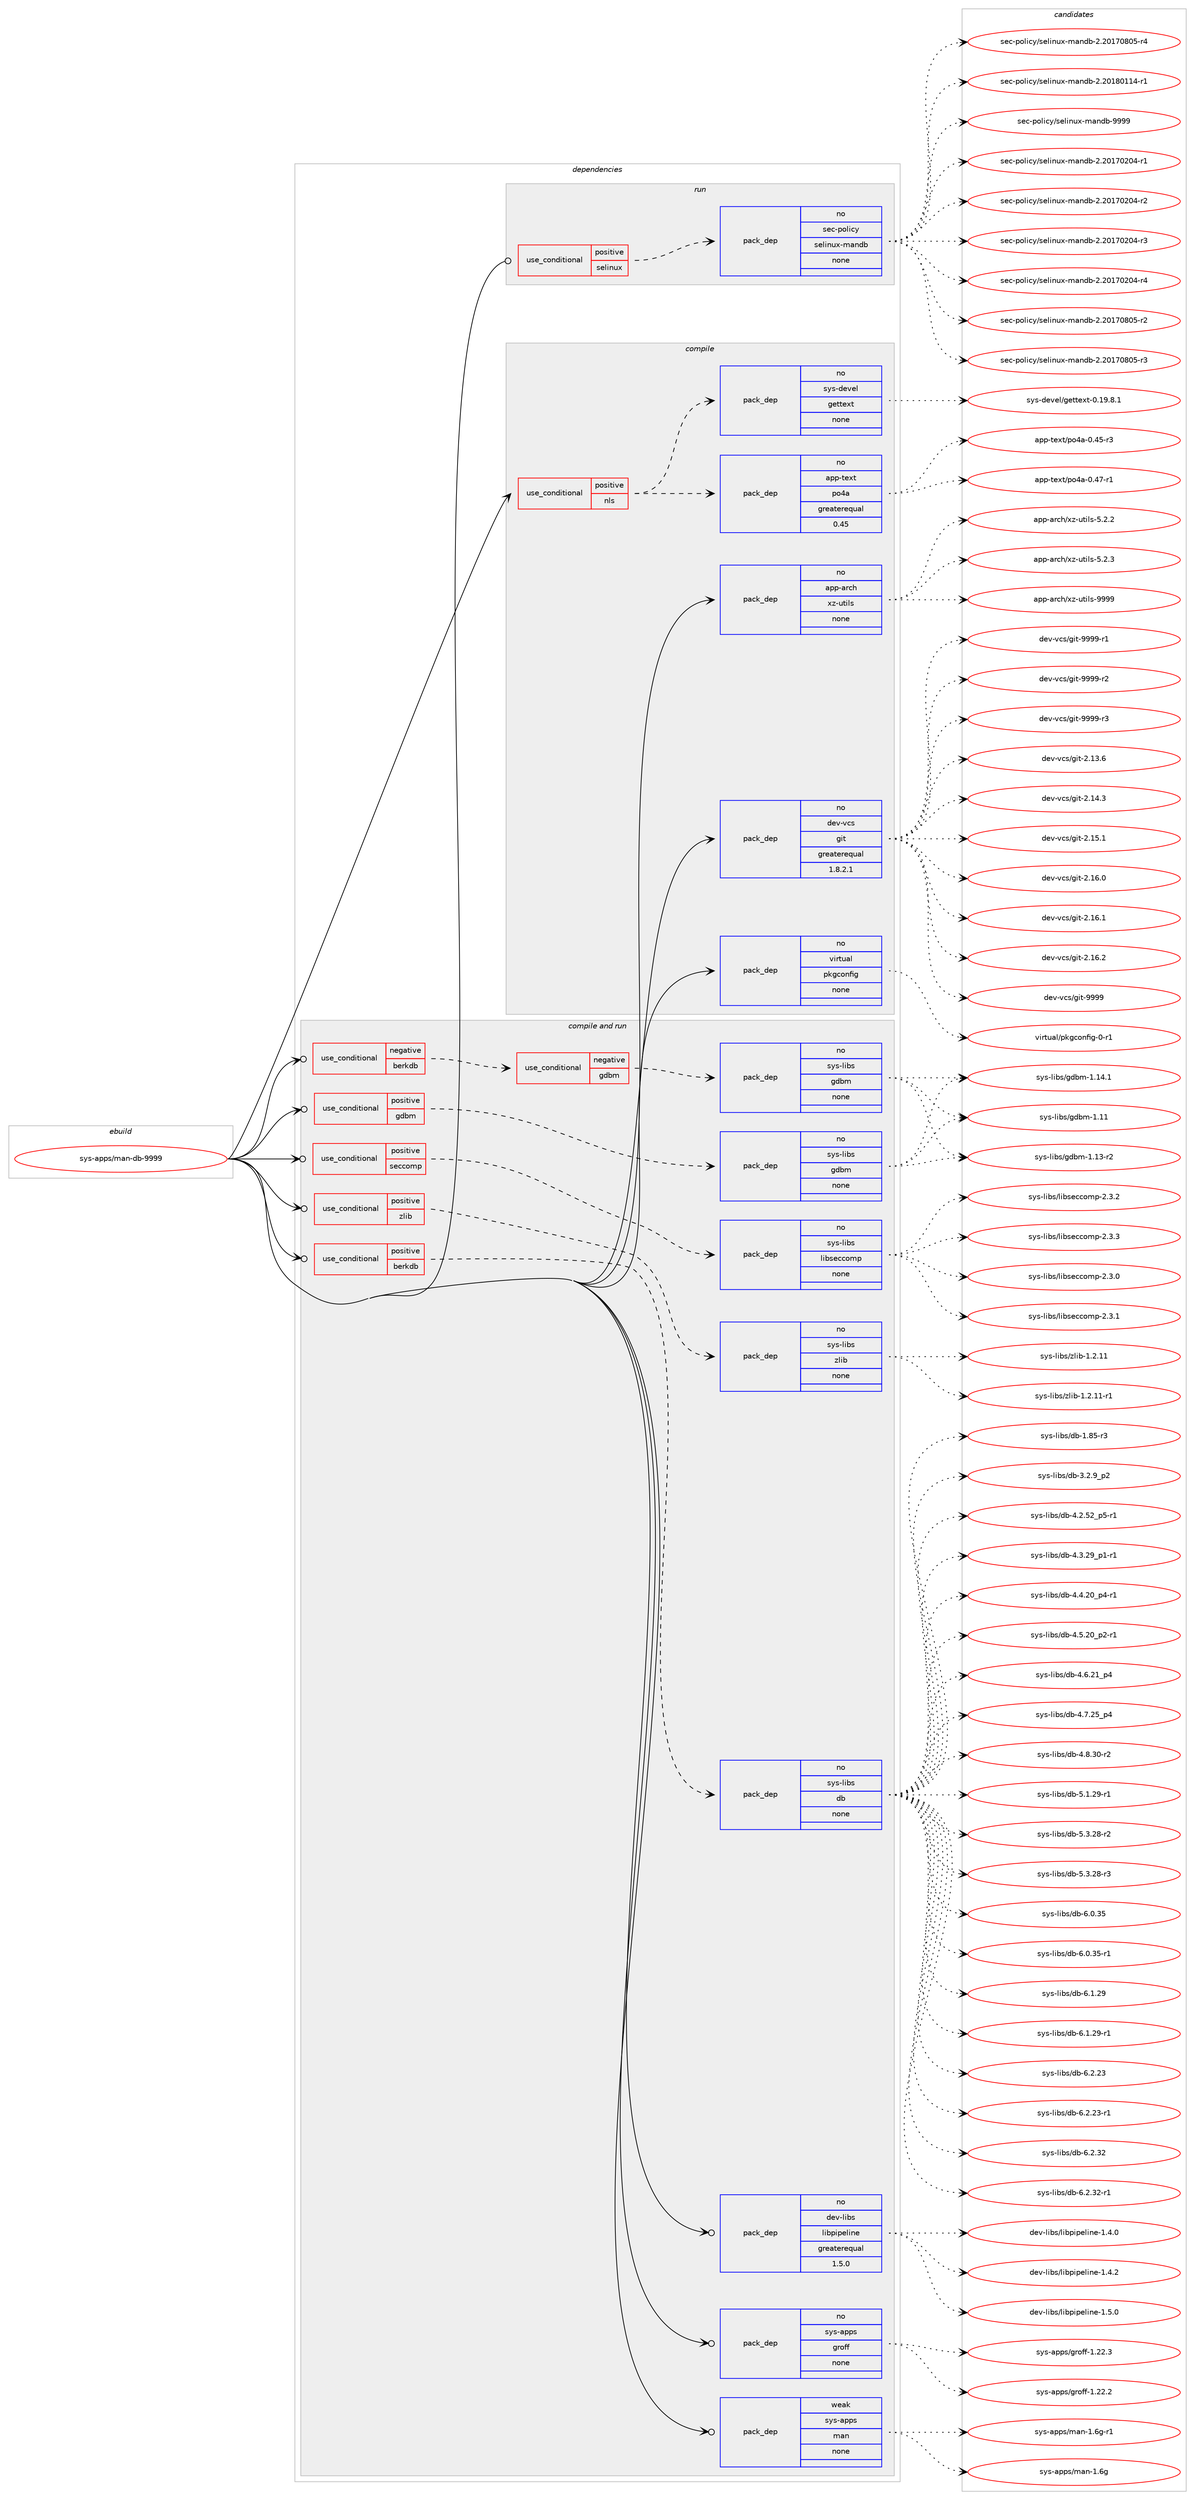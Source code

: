digraph prolog {

# *************
# Graph options
# *************

newrank=true;
concentrate=true;
compound=true;
graph [rankdir=LR,fontname=Helvetica,fontsize=10,ranksep=1.5];#, ranksep=2.5, nodesep=0.2];
edge  [arrowhead=vee];
node  [fontname=Helvetica,fontsize=10];

# **********
# The ebuild
# **********

subgraph cluster_leftcol {
color=gray;
rank=same;
label=<<i>ebuild</i>>;
id [label="sys-apps/man-db-9999", color=red, width=4, href="../sys-apps/man-db-9999.svg"];
}

# ****************
# The dependencies
# ****************

subgraph cluster_midcol {
color=gray;
label=<<i>dependencies</i>>;
subgraph cluster_compile {
fillcolor="#eeeeee";
style=filled;
label=<<i>compile</i>>;
subgraph cond389 {
dependency5346 [label=<<TABLE BORDER="0" CELLBORDER="1" CELLSPACING="0" CELLPADDING="4"><TR><TD ROWSPAN="3" CELLPADDING="10">use_conditional</TD></TR><TR><TD>positive</TD></TR><TR><TD>nls</TD></TR></TABLE>>, shape=none, color=red];
subgraph pack4952 {
dependency5347 [label=<<TABLE BORDER="0" CELLBORDER="1" CELLSPACING="0" CELLPADDING="4" WIDTH="220"><TR><TD ROWSPAN="6" CELLPADDING="30">pack_dep</TD></TR><TR><TD WIDTH="110">no</TD></TR><TR><TD>app-text</TD></TR><TR><TD>po4a</TD></TR><TR><TD>greaterequal</TD></TR><TR><TD>0.45</TD></TR></TABLE>>, shape=none, color=blue];
}
dependency5346:e -> dependency5347:w [weight=20,style="dashed",arrowhead="vee"];
subgraph pack4953 {
dependency5348 [label=<<TABLE BORDER="0" CELLBORDER="1" CELLSPACING="0" CELLPADDING="4" WIDTH="220"><TR><TD ROWSPAN="6" CELLPADDING="30">pack_dep</TD></TR><TR><TD WIDTH="110">no</TD></TR><TR><TD>sys-devel</TD></TR><TR><TD>gettext</TD></TR><TR><TD>none</TD></TR><TR><TD></TD></TR></TABLE>>, shape=none, color=blue];
}
dependency5346:e -> dependency5348:w [weight=20,style="dashed",arrowhead="vee"];
}
id:e -> dependency5346:w [weight=20,style="solid",arrowhead="vee"];
subgraph pack4954 {
dependency5349 [label=<<TABLE BORDER="0" CELLBORDER="1" CELLSPACING="0" CELLPADDING="4" WIDTH="220"><TR><TD ROWSPAN="6" CELLPADDING="30">pack_dep</TD></TR><TR><TD WIDTH="110">no</TD></TR><TR><TD>app-arch</TD></TR><TR><TD>xz-utils</TD></TR><TR><TD>none</TD></TR><TR><TD></TD></TR></TABLE>>, shape=none, color=blue];
}
id:e -> dependency5349:w [weight=20,style="solid",arrowhead="vee"];
subgraph pack4955 {
dependency5350 [label=<<TABLE BORDER="0" CELLBORDER="1" CELLSPACING="0" CELLPADDING="4" WIDTH="220"><TR><TD ROWSPAN="6" CELLPADDING="30">pack_dep</TD></TR><TR><TD WIDTH="110">no</TD></TR><TR><TD>dev-vcs</TD></TR><TR><TD>git</TD></TR><TR><TD>greaterequal</TD></TR><TR><TD>1.8.2.1</TD></TR></TABLE>>, shape=none, color=blue];
}
id:e -> dependency5350:w [weight=20,style="solid",arrowhead="vee"];
subgraph pack4956 {
dependency5351 [label=<<TABLE BORDER="0" CELLBORDER="1" CELLSPACING="0" CELLPADDING="4" WIDTH="220"><TR><TD ROWSPAN="6" CELLPADDING="30">pack_dep</TD></TR><TR><TD WIDTH="110">no</TD></TR><TR><TD>virtual</TD></TR><TR><TD>pkgconfig</TD></TR><TR><TD>none</TD></TR><TR><TD></TD></TR></TABLE>>, shape=none, color=blue];
}
id:e -> dependency5351:w [weight=20,style="solid",arrowhead="vee"];
}
subgraph cluster_compileandrun {
fillcolor="#eeeeee";
style=filled;
label=<<i>compile and run</i>>;
subgraph cond390 {
dependency5352 [label=<<TABLE BORDER="0" CELLBORDER="1" CELLSPACING="0" CELLPADDING="4"><TR><TD ROWSPAN="3" CELLPADDING="10">use_conditional</TD></TR><TR><TD>negative</TD></TR><TR><TD>berkdb</TD></TR></TABLE>>, shape=none, color=red];
subgraph cond391 {
dependency5353 [label=<<TABLE BORDER="0" CELLBORDER="1" CELLSPACING="0" CELLPADDING="4"><TR><TD ROWSPAN="3" CELLPADDING="10">use_conditional</TD></TR><TR><TD>negative</TD></TR><TR><TD>gdbm</TD></TR></TABLE>>, shape=none, color=red];
subgraph pack4957 {
dependency5354 [label=<<TABLE BORDER="0" CELLBORDER="1" CELLSPACING="0" CELLPADDING="4" WIDTH="220"><TR><TD ROWSPAN="6" CELLPADDING="30">pack_dep</TD></TR><TR><TD WIDTH="110">no</TD></TR><TR><TD>sys-libs</TD></TR><TR><TD>gdbm</TD></TR><TR><TD>none</TD></TR><TR><TD></TD></TR></TABLE>>, shape=none, color=blue];
}
dependency5353:e -> dependency5354:w [weight=20,style="dashed",arrowhead="vee"];
}
dependency5352:e -> dependency5353:w [weight=20,style="dashed",arrowhead="vee"];
}
id:e -> dependency5352:w [weight=20,style="solid",arrowhead="odotvee"];
subgraph cond392 {
dependency5355 [label=<<TABLE BORDER="0" CELLBORDER="1" CELLSPACING="0" CELLPADDING="4"><TR><TD ROWSPAN="3" CELLPADDING="10">use_conditional</TD></TR><TR><TD>positive</TD></TR><TR><TD>berkdb</TD></TR></TABLE>>, shape=none, color=red];
subgraph pack4958 {
dependency5356 [label=<<TABLE BORDER="0" CELLBORDER="1" CELLSPACING="0" CELLPADDING="4" WIDTH="220"><TR><TD ROWSPAN="6" CELLPADDING="30">pack_dep</TD></TR><TR><TD WIDTH="110">no</TD></TR><TR><TD>sys-libs</TD></TR><TR><TD>db</TD></TR><TR><TD>none</TD></TR><TR><TD></TD></TR></TABLE>>, shape=none, color=blue];
}
dependency5355:e -> dependency5356:w [weight=20,style="dashed",arrowhead="vee"];
}
id:e -> dependency5355:w [weight=20,style="solid",arrowhead="odotvee"];
subgraph cond393 {
dependency5357 [label=<<TABLE BORDER="0" CELLBORDER="1" CELLSPACING="0" CELLPADDING="4"><TR><TD ROWSPAN="3" CELLPADDING="10">use_conditional</TD></TR><TR><TD>positive</TD></TR><TR><TD>gdbm</TD></TR></TABLE>>, shape=none, color=red];
subgraph pack4959 {
dependency5358 [label=<<TABLE BORDER="0" CELLBORDER="1" CELLSPACING="0" CELLPADDING="4" WIDTH="220"><TR><TD ROWSPAN="6" CELLPADDING="30">pack_dep</TD></TR><TR><TD WIDTH="110">no</TD></TR><TR><TD>sys-libs</TD></TR><TR><TD>gdbm</TD></TR><TR><TD>none</TD></TR><TR><TD></TD></TR></TABLE>>, shape=none, color=blue];
}
dependency5357:e -> dependency5358:w [weight=20,style="dashed",arrowhead="vee"];
}
id:e -> dependency5357:w [weight=20,style="solid",arrowhead="odotvee"];
subgraph cond394 {
dependency5359 [label=<<TABLE BORDER="0" CELLBORDER="1" CELLSPACING="0" CELLPADDING="4"><TR><TD ROWSPAN="3" CELLPADDING="10">use_conditional</TD></TR><TR><TD>positive</TD></TR><TR><TD>seccomp</TD></TR></TABLE>>, shape=none, color=red];
subgraph pack4960 {
dependency5360 [label=<<TABLE BORDER="0" CELLBORDER="1" CELLSPACING="0" CELLPADDING="4" WIDTH="220"><TR><TD ROWSPAN="6" CELLPADDING="30">pack_dep</TD></TR><TR><TD WIDTH="110">no</TD></TR><TR><TD>sys-libs</TD></TR><TR><TD>libseccomp</TD></TR><TR><TD>none</TD></TR><TR><TD></TD></TR></TABLE>>, shape=none, color=blue];
}
dependency5359:e -> dependency5360:w [weight=20,style="dashed",arrowhead="vee"];
}
id:e -> dependency5359:w [weight=20,style="solid",arrowhead="odotvee"];
subgraph cond395 {
dependency5361 [label=<<TABLE BORDER="0" CELLBORDER="1" CELLSPACING="0" CELLPADDING="4"><TR><TD ROWSPAN="3" CELLPADDING="10">use_conditional</TD></TR><TR><TD>positive</TD></TR><TR><TD>zlib</TD></TR></TABLE>>, shape=none, color=red];
subgraph pack4961 {
dependency5362 [label=<<TABLE BORDER="0" CELLBORDER="1" CELLSPACING="0" CELLPADDING="4" WIDTH="220"><TR><TD ROWSPAN="6" CELLPADDING="30">pack_dep</TD></TR><TR><TD WIDTH="110">no</TD></TR><TR><TD>sys-libs</TD></TR><TR><TD>zlib</TD></TR><TR><TD>none</TD></TR><TR><TD></TD></TR></TABLE>>, shape=none, color=blue];
}
dependency5361:e -> dependency5362:w [weight=20,style="dashed",arrowhead="vee"];
}
id:e -> dependency5361:w [weight=20,style="solid",arrowhead="odotvee"];
subgraph pack4962 {
dependency5363 [label=<<TABLE BORDER="0" CELLBORDER="1" CELLSPACING="0" CELLPADDING="4" WIDTH="220"><TR><TD ROWSPAN="6" CELLPADDING="30">pack_dep</TD></TR><TR><TD WIDTH="110">no</TD></TR><TR><TD>dev-libs</TD></TR><TR><TD>libpipeline</TD></TR><TR><TD>greaterequal</TD></TR><TR><TD>1.5.0</TD></TR></TABLE>>, shape=none, color=blue];
}
id:e -> dependency5363:w [weight=20,style="solid",arrowhead="odotvee"];
subgraph pack4963 {
dependency5364 [label=<<TABLE BORDER="0" CELLBORDER="1" CELLSPACING="0" CELLPADDING="4" WIDTH="220"><TR><TD ROWSPAN="6" CELLPADDING="30">pack_dep</TD></TR><TR><TD WIDTH="110">no</TD></TR><TR><TD>sys-apps</TD></TR><TR><TD>groff</TD></TR><TR><TD>none</TD></TR><TR><TD></TD></TR></TABLE>>, shape=none, color=blue];
}
id:e -> dependency5364:w [weight=20,style="solid",arrowhead="odotvee"];
subgraph pack4964 {
dependency5365 [label=<<TABLE BORDER="0" CELLBORDER="1" CELLSPACING="0" CELLPADDING="4" WIDTH="220"><TR><TD ROWSPAN="6" CELLPADDING="30">pack_dep</TD></TR><TR><TD WIDTH="110">weak</TD></TR><TR><TD>sys-apps</TD></TR><TR><TD>man</TD></TR><TR><TD>none</TD></TR><TR><TD></TD></TR></TABLE>>, shape=none, color=blue];
}
id:e -> dependency5365:w [weight=20,style="solid",arrowhead="odotvee"];
}
subgraph cluster_run {
fillcolor="#eeeeee";
style=filled;
label=<<i>run</i>>;
subgraph cond396 {
dependency5366 [label=<<TABLE BORDER="0" CELLBORDER="1" CELLSPACING="0" CELLPADDING="4"><TR><TD ROWSPAN="3" CELLPADDING="10">use_conditional</TD></TR><TR><TD>positive</TD></TR><TR><TD>selinux</TD></TR></TABLE>>, shape=none, color=red];
subgraph pack4965 {
dependency5367 [label=<<TABLE BORDER="0" CELLBORDER="1" CELLSPACING="0" CELLPADDING="4" WIDTH="220"><TR><TD ROWSPAN="6" CELLPADDING="30">pack_dep</TD></TR><TR><TD WIDTH="110">no</TD></TR><TR><TD>sec-policy</TD></TR><TR><TD>selinux-mandb</TD></TR><TR><TD>none</TD></TR><TR><TD></TD></TR></TABLE>>, shape=none, color=blue];
}
dependency5366:e -> dependency5367:w [weight=20,style="dashed",arrowhead="vee"];
}
id:e -> dependency5366:w [weight=20,style="solid",arrowhead="odot"];
}
}

# **************
# The candidates
# **************

subgraph cluster_choices {
rank=same;
color=gray;
label=<<i>candidates</i>>;

subgraph choice4952 {
color=black;
nodesep=1;
choice971121124511610112011647112111529745484652534511451 [label="app-text/po4a-0.45-r3", color=red, width=4,href="../app-text/po4a-0.45-r3.svg"];
choice971121124511610112011647112111529745484652554511449 [label="app-text/po4a-0.47-r1", color=red, width=4,href="../app-text/po4a-0.47-r1.svg"];
dependency5347:e -> choice971121124511610112011647112111529745484652534511451:w [style=dotted,weight="100"];
dependency5347:e -> choice971121124511610112011647112111529745484652554511449:w [style=dotted,weight="100"];
}
subgraph choice4953 {
color=black;
nodesep=1;
choice1151211154510010111810110847103101116116101120116454846495746564649 [label="sys-devel/gettext-0.19.8.1", color=red, width=4,href="../sys-devel/gettext-0.19.8.1.svg"];
dependency5348:e -> choice1151211154510010111810110847103101116116101120116454846495746564649:w [style=dotted,weight="100"];
}
subgraph choice4954 {
color=black;
nodesep=1;
choice971121124597114991044712012245117116105108115455346504650 [label="app-arch/xz-utils-5.2.2", color=red, width=4,href="../app-arch/xz-utils-5.2.2.svg"];
choice971121124597114991044712012245117116105108115455346504651 [label="app-arch/xz-utils-5.2.3", color=red, width=4,href="../app-arch/xz-utils-5.2.3.svg"];
choice9711211245971149910447120122451171161051081154557575757 [label="app-arch/xz-utils-9999", color=red, width=4,href="../app-arch/xz-utils-9999.svg"];
dependency5349:e -> choice971121124597114991044712012245117116105108115455346504650:w [style=dotted,weight="100"];
dependency5349:e -> choice971121124597114991044712012245117116105108115455346504651:w [style=dotted,weight="100"];
dependency5349:e -> choice9711211245971149910447120122451171161051081154557575757:w [style=dotted,weight="100"];
}
subgraph choice4955 {
color=black;
nodesep=1;
choice10010111845118991154710310511645504649514654 [label="dev-vcs/git-2.13.6", color=red, width=4,href="../dev-vcs/git-2.13.6.svg"];
choice10010111845118991154710310511645504649524651 [label="dev-vcs/git-2.14.3", color=red, width=4,href="../dev-vcs/git-2.14.3.svg"];
choice10010111845118991154710310511645504649534649 [label="dev-vcs/git-2.15.1", color=red, width=4,href="../dev-vcs/git-2.15.1.svg"];
choice10010111845118991154710310511645504649544648 [label="dev-vcs/git-2.16.0", color=red, width=4,href="../dev-vcs/git-2.16.0.svg"];
choice10010111845118991154710310511645504649544649 [label="dev-vcs/git-2.16.1", color=red, width=4,href="../dev-vcs/git-2.16.1.svg"];
choice10010111845118991154710310511645504649544650 [label="dev-vcs/git-2.16.2", color=red, width=4,href="../dev-vcs/git-2.16.2.svg"];
choice1001011184511899115471031051164557575757 [label="dev-vcs/git-9999", color=red, width=4,href="../dev-vcs/git-9999.svg"];
choice10010111845118991154710310511645575757574511449 [label="dev-vcs/git-9999-r1", color=red, width=4,href="../dev-vcs/git-9999-r1.svg"];
choice10010111845118991154710310511645575757574511450 [label="dev-vcs/git-9999-r2", color=red, width=4,href="../dev-vcs/git-9999-r2.svg"];
choice10010111845118991154710310511645575757574511451 [label="dev-vcs/git-9999-r3", color=red, width=4,href="../dev-vcs/git-9999-r3.svg"];
dependency5350:e -> choice10010111845118991154710310511645504649514654:w [style=dotted,weight="100"];
dependency5350:e -> choice10010111845118991154710310511645504649524651:w [style=dotted,weight="100"];
dependency5350:e -> choice10010111845118991154710310511645504649534649:w [style=dotted,weight="100"];
dependency5350:e -> choice10010111845118991154710310511645504649544648:w [style=dotted,weight="100"];
dependency5350:e -> choice10010111845118991154710310511645504649544649:w [style=dotted,weight="100"];
dependency5350:e -> choice10010111845118991154710310511645504649544650:w [style=dotted,weight="100"];
dependency5350:e -> choice1001011184511899115471031051164557575757:w [style=dotted,weight="100"];
dependency5350:e -> choice10010111845118991154710310511645575757574511449:w [style=dotted,weight="100"];
dependency5350:e -> choice10010111845118991154710310511645575757574511450:w [style=dotted,weight="100"];
dependency5350:e -> choice10010111845118991154710310511645575757574511451:w [style=dotted,weight="100"];
}
subgraph choice4956 {
color=black;
nodesep=1;
choice11810511411611797108471121071039911111010210510345484511449 [label="virtual/pkgconfig-0-r1", color=red, width=4,href="../virtual/pkgconfig-0-r1.svg"];
dependency5351:e -> choice11810511411611797108471121071039911111010210510345484511449:w [style=dotted,weight="100"];
}
subgraph choice4957 {
color=black;
nodesep=1;
choice115121115451081059811547103100981094549464949 [label="sys-libs/gdbm-1.11", color=red, width=4,href="../sys-libs/gdbm-1.11.svg"];
choice1151211154510810598115471031009810945494649514511450 [label="sys-libs/gdbm-1.13-r2", color=red, width=4,href="../sys-libs/gdbm-1.13-r2.svg"];
choice1151211154510810598115471031009810945494649524649 [label="sys-libs/gdbm-1.14.1", color=red, width=4,href="../sys-libs/gdbm-1.14.1.svg"];
dependency5354:e -> choice115121115451081059811547103100981094549464949:w [style=dotted,weight="100"];
dependency5354:e -> choice1151211154510810598115471031009810945494649514511450:w [style=dotted,weight="100"];
dependency5354:e -> choice1151211154510810598115471031009810945494649524649:w [style=dotted,weight="100"];
}
subgraph choice4958 {
color=black;
nodesep=1;
choice1151211154510810598115471009845494656534511451 [label="sys-libs/db-1.85-r3", color=red, width=4,href="../sys-libs/db-1.85-r3.svg"];
choice115121115451081059811547100984551465046579511250 [label="sys-libs/db-3.2.9_p2", color=red, width=4,href="../sys-libs/db-3.2.9_p2.svg"];
choice115121115451081059811547100984552465046535095112534511449 [label="sys-libs/db-4.2.52_p5-r1", color=red, width=4,href="../sys-libs/db-4.2.52_p5-r1.svg"];
choice115121115451081059811547100984552465146505795112494511449 [label="sys-libs/db-4.3.29_p1-r1", color=red, width=4,href="../sys-libs/db-4.3.29_p1-r1.svg"];
choice115121115451081059811547100984552465246504895112524511449 [label="sys-libs/db-4.4.20_p4-r1", color=red, width=4,href="../sys-libs/db-4.4.20_p4-r1.svg"];
choice115121115451081059811547100984552465346504895112504511449 [label="sys-libs/db-4.5.20_p2-r1", color=red, width=4,href="../sys-libs/db-4.5.20_p2-r1.svg"];
choice11512111545108105981154710098455246544650499511252 [label="sys-libs/db-4.6.21_p4", color=red, width=4,href="../sys-libs/db-4.6.21_p4.svg"];
choice11512111545108105981154710098455246554650539511252 [label="sys-libs/db-4.7.25_p4", color=red, width=4,href="../sys-libs/db-4.7.25_p4.svg"];
choice11512111545108105981154710098455246564651484511450 [label="sys-libs/db-4.8.30-r2", color=red, width=4,href="../sys-libs/db-4.8.30-r2.svg"];
choice11512111545108105981154710098455346494650574511449 [label="sys-libs/db-5.1.29-r1", color=red, width=4,href="../sys-libs/db-5.1.29-r1.svg"];
choice11512111545108105981154710098455346514650564511450 [label="sys-libs/db-5.3.28-r2", color=red, width=4,href="../sys-libs/db-5.3.28-r2.svg"];
choice11512111545108105981154710098455346514650564511451 [label="sys-libs/db-5.3.28-r3", color=red, width=4,href="../sys-libs/db-5.3.28-r3.svg"];
choice1151211154510810598115471009845544648465153 [label="sys-libs/db-6.0.35", color=red, width=4,href="../sys-libs/db-6.0.35.svg"];
choice11512111545108105981154710098455446484651534511449 [label="sys-libs/db-6.0.35-r1", color=red, width=4,href="../sys-libs/db-6.0.35-r1.svg"];
choice1151211154510810598115471009845544649465057 [label="sys-libs/db-6.1.29", color=red, width=4,href="../sys-libs/db-6.1.29.svg"];
choice11512111545108105981154710098455446494650574511449 [label="sys-libs/db-6.1.29-r1", color=red, width=4,href="../sys-libs/db-6.1.29-r1.svg"];
choice1151211154510810598115471009845544650465051 [label="sys-libs/db-6.2.23", color=red, width=4,href="../sys-libs/db-6.2.23.svg"];
choice11512111545108105981154710098455446504650514511449 [label="sys-libs/db-6.2.23-r1", color=red, width=4,href="../sys-libs/db-6.2.23-r1.svg"];
choice1151211154510810598115471009845544650465150 [label="sys-libs/db-6.2.32", color=red, width=4,href="../sys-libs/db-6.2.32.svg"];
choice11512111545108105981154710098455446504651504511449 [label="sys-libs/db-6.2.32-r1", color=red, width=4,href="../sys-libs/db-6.2.32-r1.svg"];
dependency5356:e -> choice1151211154510810598115471009845494656534511451:w [style=dotted,weight="100"];
dependency5356:e -> choice115121115451081059811547100984551465046579511250:w [style=dotted,weight="100"];
dependency5356:e -> choice115121115451081059811547100984552465046535095112534511449:w [style=dotted,weight="100"];
dependency5356:e -> choice115121115451081059811547100984552465146505795112494511449:w [style=dotted,weight="100"];
dependency5356:e -> choice115121115451081059811547100984552465246504895112524511449:w [style=dotted,weight="100"];
dependency5356:e -> choice115121115451081059811547100984552465346504895112504511449:w [style=dotted,weight="100"];
dependency5356:e -> choice11512111545108105981154710098455246544650499511252:w [style=dotted,weight="100"];
dependency5356:e -> choice11512111545108105981154710098455246554650539511252:w [style=dotted,weight="100"];
dependency5356:e -> choice11512111545108105981154710098455246564651484511450:w [style=dotted,weight="100"];
dependency5356:e -> choice11512111545108105981154710098455346494650574511449:w [style=dotted,weight="100"];
dependency5356:e -> choice11512111545108105981154710098455346514650564511450:w [style=dotted,weight="100"];
dependency5356:e -> choice11512111545108105981154710098455346514650564511451:w [style=dotted,weight="100"];
dependency5356:e -> choice1151211154510810598115471009845544648465153:w [style=dotted,weight="100"];
dependency5356:e -> choice11512111545108105981154710098455446484651534511449:w [style=dotted,weight="100"];
dependency5356:e -> choice1151211154510810598115471009845544649465057:w [style=dotted,weight="100"];
dependency5356:e -> choice11512111545108105981154710098455446494650574511449:w [style=dotted,weight="100"];
dependency5356:e -> choice1151211154510810598115471009845544650465051:w [style=dotted,weight="100"];
dependency5356:e -> choice11512111545108105981154710098455446504650514511449:w [style=dotted,weight="100"];
dependency5356:e -> choice1151211154510810598115471009845544650465150:w [style=dotted,weight="100"];
dependency5356:e -> choice11512111545108105981154710098455446504651504511449:w [style=dotted,weight="100"];
}
subgraph choice4959 {
color=black;
nodesep=1;
choice115121115451081059811547103100981094549464949 [label="sys-libs/gdbm-1.11", color=red, width=4,href="../sys-libs/gdbm-1.11.svg"];
choice1151211154510810598115471031009810945494649514511450 [label="sys-libs/gdbm-1.13-r2", color=red, width=4,href="../sys-libs/gdbm-1.13-r2.svg"];
choice1151211154510810598115471031009810945494649524649 [label="sys-libs/gdbm-1.14.1", color=red, width=4,href="../sys-libs/gdbm-1.14.1.svg"];
dependency5358:e -> choice115121115451081059811547103100981094549464949:w [style=dotted,weight="100"];
dependency5358:e -> choice1151211154510810598115471031009810945494649514511450:w [style=dotted,weight="100"];
dependency5358:e -> choice1151211154510810598115471031009810945494649524649:w [style=dotted,weight="100"];
}
subgraph choice4960 {
color=black;
nodesep=1;
choice115121115451081059811547108105981151019999111109112455046514648 [label="sys-libs/libseccomp-2.3.0", color=red, width=4,href="../sys-libs/libseccomp-2.3.0.svg"];
choice115121115451081059811547108105981151019999111109112455046514649 [label="sys-libs/libseccomp-2.3.1", color=red, width=4,href="../sys-libs/libseccomp-2.3.1.svg"];
choice115121115451081059811547108105981151019999111109112455046514650 [label="sys-libs/libseccomp-2.3.2", color=red, width=4,href="../sys-libs/libseccomp-2.3.2.svg"];
choice115121115451081059811547108105981151019999111109112455046514651 [label="sys-libs/libseccomp-2.3.3", color=red, width=4,href="../sys-libs/libseccomp-2.3.3.svg"];
dependency5360:e -> choice115121115451081059811547108105981151019999111109112455046514648:w [style=dotted,weight="100"];
dependency5360:e -> choice115121115451081059811547108105981151019999111109112455046514649:w [style=dotted,weight="100"];
dependency5360:e -> choice115121115451081059811547108105981151019999111109112455046514650:w [style=dotted,weight="100"];
dependency5360:e -> choice115121115451081059811547108105981151019999111109112455046514651:w [style=dotted,weight="100"];
}
subgraph choice4961 {
color=black;
nodesep=1;
choice1151211154510810598115471221081059845494650464949 [label="sys-libs/zlib-1.2.11", color=red, width=4,href="../sys-libs/zlib-1.2.11.svg"];
choice11512111545108105981154712210810598454946504649494511449 [label="sys-libs/zlib-1.2.11-r1", color=red, width=4,href="../sys-libs/zlib-1.2.11-r1.svg"];
dependency5362:e -> choice1151211154510810598115471221081059845494650464949:w [style=dotted,weight="100"];
dependency5362:e -> choice11512111545108105981154712210810598454946504649494511449:w [style=dotted,weight="100"];
}
subgraph choice4962 {
color=black;
nodesep=1;
choice10010111845108105981154710810598112105112101108105110101454946524648 [label="dev-libs/libpipeline-1.4.0", color=red, width=4,href="../dev-libs/libpipeline-1.4.0.svg"];
choice10010111845108105981154710810598112105112101108105110101454946524650 [label="dev-libs/libpipeline-1.4.2", color=red, width=4,href="../dev-libs/libpipeline-1.4.2.svg"];
choice10010111845108105981154710810598112105112101108105110101454946534648 [label="dev-libs/libpipeline-1.5.0", color=red, width=4,href="../dev-libs/libpipeline-1.5.0.svg"];
dependency5363:e -> choice10010111845108105981154710810598112105112101108105110101454946524648:w [style=dotted,weight="100"];
dependency5363:e -> choice10010111845108105981154710810598112105112101108105110101454946524650:w [style=dotted,weight="100"];
dependency5363:e -> choice10010111845108105981154710810598112105112101108105110101454946534648:w [style=dotted,weight="100"];
}
subgraph choice4963 {
color=black;
nodesep=1;
choice11512111545971121121154710311411110210245494650504650 [label="sys-apps/groff-1.22.2", color=red, width=4,href="../sys-apps/groff-1.22.2.svg"];
choice11512111545971121121154710311411110210245494650504651 [label="sys-apps/groff-1.22.3", color=red, width=4,href="../sys-apps/groff-1.22.3.svg"];
dependency5364:e -> choice11512111545971121121154710311411110210245494650504650:w [style=dotted,weight="100"];
dependency5364:e -> choice11512111545971121121154710311411110210245494650504651:w [style=dotted,weight="100"];
}
subgraph choice4964 {
color=black;
nodesep=1;
choice1151211154597112112115471099711045494654103 [label="sys-apps/man-1.6g", color=red, width=4,href="../sys-apps/man-1.6g.svg"];
choice11512111545971121121154710997110454946541034511449 [label="sys-apps/man-1.6g-r1", color=red, width=4,href="../sys-apps/man-1.6g-r1.svg"];
dependency5365:e -> choice1151211154597112112115471099711045494654103:w [style=dotted,weight="100"];
dependency5365:e -> choice11512111545971121121154710997110454946541034511449:w [style=dotted,weight="100"];
}
subgraph choice4965 {
color=black;
nodesep=1;
choice1151019945112111108105991214711510110810511011712045109971101009845504650484955485048524511449 [label="sec-policy/selinux-mandb-2.20170204-r1", color=red, width=4,href="../sec-policy/selinux-mandb-2.20170204-r1.svg"];
choice1151019945112111108105991214711510110810511011712045109971101009845504650484955485048524511450 [label="sec-policy/selinux-mandb-2.20170204-r2", color=red, width=4,href="../sec-policy/selinux-mandb-2.20170204-r2.svg"];
choice1151019945112111108105991214711510110810511011712045109971101009845504650484955485048524511451 [label="sec-policy/selinux-mandb-2.20170204-r3", color=red, width=4,href="../sec-policy/selinux-mandb-2.20170204-r3.svg"];
choice1151019945112111108105991214711510110810511011712045109971101009845504650484955485048524511452 [label="sec-policy/selinux-mandb-2.20170204-r4", color=red, width=4,href="../sec-policy/selinux-mandb-2.20170204-r4.svg"];
choice1151019945112111108105991214711510110810511011712045109971101009845504650484955485648534511450 [label="sec-policy/selinux-mandb-2.20170805-r2", color=red, width=4,href="../sec-policy/selinux-mandb-2.20170805-r2.svg"];
choice1151019945112111108105991214711510110810511011712045109971101009845504650484955485648534511451 [label="sec-policy/selinux-mandb-2.20170805-r3", color=red, width=4,href="../sec-policy/selinux-mandb-2.20170805-r3.svg"];
choice1151019945112111108105991214711510110810511011712045109971101009845504650484955485648534511452 [label="sec-policy/selinux-mandb-2.20170805-r4", color=red, width=4,href="../sec-policy/selinux-mandb-2.20170805-r4.svg"];
choice1151019945112111108105991214711510110810511011712045109971101009845504650484956484949524511449 [label="sec-policy/selinux-mandb-2.20180114-r1", color=red, width=4,href="../sec-policy/selinux-mandb-2.20180114-r1.svg"];
choice115101994511211110810599121471151011081051101171204510997110100984557575757 [label="sec-policy/selinux-mandb-9999", color=red, width=4,href="../sec-policy/selinux-mandb-9999.svg"];
dependency5367:e -> choice1151019945112111108105991214711510110810511011712045109971101009845504650484955485048524511449:w [style=dotted,weight="100"];
dependency5367:e -> choice1151019945112111108105991214711510110810511011712045109971101009845504650484955485048524511450:w [style=dotted,weight="100"];
dependency5367:e -> choice1151019945112111108105991214711510110810511011712045109971101009845504650484955485048524511451:w [style=dotted,weight="100"];
dependency5367:e -> choice1151019945112111108105991214711510110810511011712045109971101009845504650484955485048524511452:w [style=dotted,weight="100"];
dependency5367:e -> choice1151019945112111108105991214711510110810511011712045109971101009845504650484955485648534511450:w [style=dotted,weight="100"];
dependency5367:e -> choice1151019945112111108105991214711510110810511011712045109971101009845504650484955485648534511451:w [style=dotted,weight="100"];
dependency5367:e -> choice1151019945112111108105991214711510110810511011712045109971101009845504650484955485648534511452:w [style=dotted,weight="100"];
dependency5367:e -> choice1151019945112111108105991214711510110810511011712045109971101009845504650484956484949524511449:w [style=dotted,weight="100"];
dependency5367:e -> choice115101994511211110810599121471151011081051101171204510997110100984557575757:w [style=dotted,weight="100"];
}
}

}
